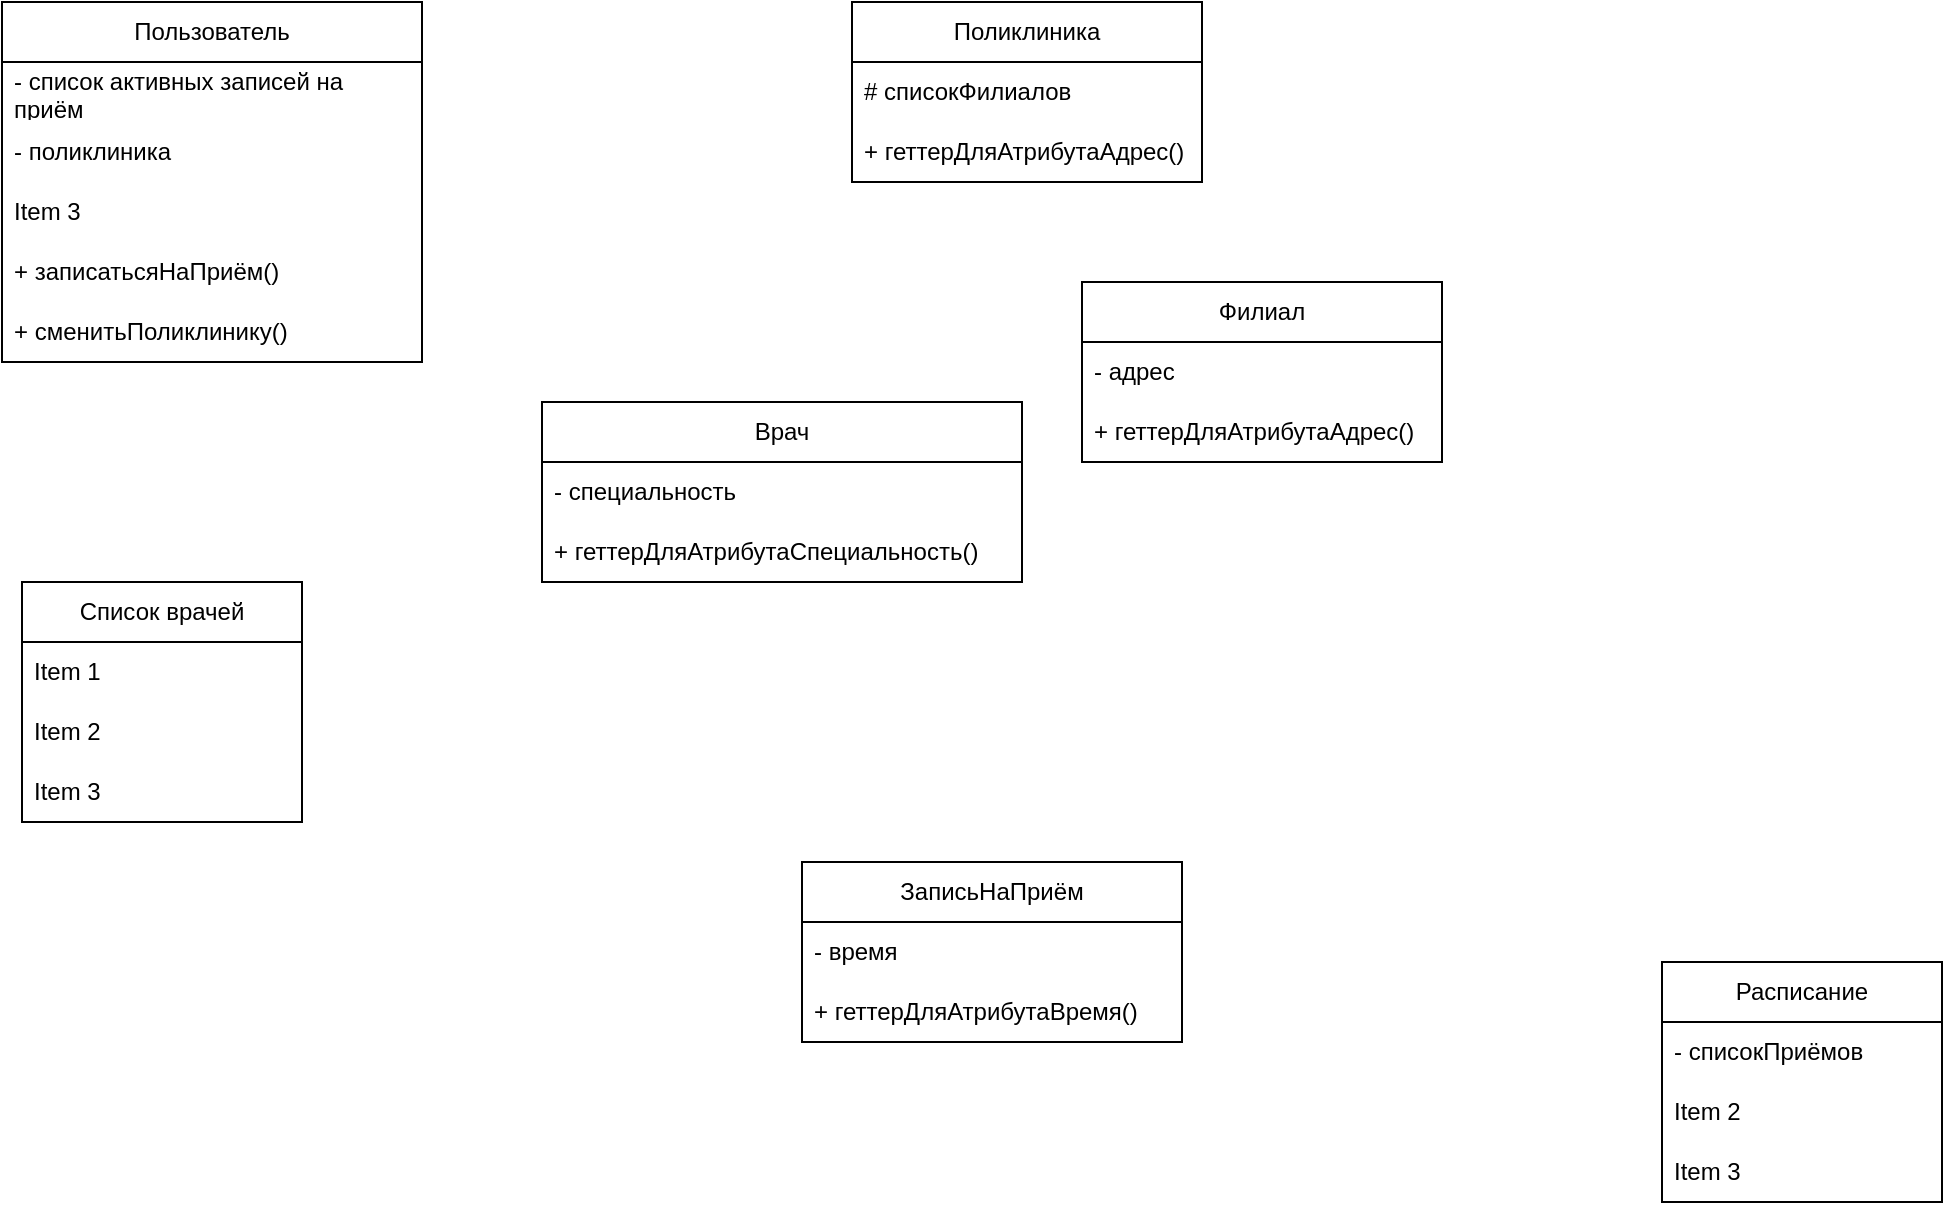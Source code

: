 <mxfile version="26.1.1">
  <diagram name="Страница — 1" id="pMFf98c1z_oLqp8s7Col">
    <mxGraphModel dx="1506" dy="995" grid="1" gridSize="10" guides="1" tooltips="1" connect="1" arrows="1" fold="1" page="1" pageScale="1" pageWidth="1100" pageHeight="850" math="0" shadow="0">
      <root>
        <mxCell id="0" />
        <mxCell id="1" parent="0" />
        <mxCell id="Q0czgJnbwS5Su2IYvqxh-1" value="Врач" style="swimlane;fontStyle=0;childLayout=stackLayout;horizontal=1;startSize=30;horizontalStack=0;resizeParent=1;resizeParentMax=0;resizeLast=0;collapsible=1;marginBottom=0;whiteSpace=wrap;html=1;" vertex="1" parent="1">
          <mxGeometry x="380" y="220" width="240" height="90" as="geometry" />
        </mxCell>
        <mxCell id="Q0czgJnbwS5Su2IYvqxh-2" value="- специальность" style="text;strokeColor=none;fillColor=none;align=left;verticalAlign=middle;spacingLeft=4;spacingRight=4;overflow=hidden;points=[[0,0.5],[1,0.5]];portConstraint=eastwest;rotatable=0;whiteSpace=wrap;html=1;" vertex="1" parent="Q0czgJnbwS5Su2IYvqxh-1">
          <mxGeometry y="30" width="240" height="30" as="geometry" />
        </mxCell>
        <mxCell id="Q0czgJnbwS5Su2IYvqxh-23" value="+ геттерДляАтрибутаСпециальность()" style="text;strokeColor=none;fillColor=none;align=left;verticalAlign=middle;spacingLeft=4;spacingRight=4;overflow=hidden;points=[[0,0.5],[1,0.5]];portConstraint=eastwest;rotatable=0;whiteSpace=wrap;html=1;" vertex="1" parent="Q0czgJnbwS5Su2IYvqxh-1">
          <mxGeometry y="60" width="240" height="30" as="geometry" />
        </mxCell>
        <mxCell id="Q0czgJnbwS5Su2IYvqxh-6" value="Расписание" style="swimlane;fontStyle=0;childLayout=stackLayout;horizontal=1;startSize=30;horizontalStack=0;resizeParent=1;resizeParentMax=0;resizeLast=0;collapsible=1;marginBottom=0;whiteSpace=wrap;html=1;" vertex="1" parent="1">
          <mxGeometry x="940" y="500" width="140" height="120" as="geometry" />
        </mxCell>
        <mxCell id="Q0czgJnbwS5Su2IYvqxh-7" value="- списокПриёмов" style="text;strokeColor=none;fillColor=none;align=left;verticalAlign=middle;spacingLeft=4;spacingRight=4;overflow=hidden;points=[[0,0.5],[1,0.5]];portConstraint=eastwest;rotatable=0;whiteSpace=wrap;html=1;" vertex="1" parent="Q0czgJnbwS5Su2IYvqxh-6">
          <mxGeometry y="30" width="140" height="30" as="geometry" />
        </mxCell>
        <mxCell id="Q0czgJnbwS5Su2IYvqxh-8" value="Item 2" style="text;strokeColor=none;fillColor=none;align=left;verticalAlign=middle;spacingLeft=4;spacingRight=4;overflow=hidden;points=[[0,0.5],[1,0.5]];portConstraint=eastwest;rotatable=0;whiteSpace=wrap;html=1;" vertex="1" parent="Q0czgJnbwS5Su2IYvqxh-6">
          <mxGeometry y="60" width="140" height="30" as="geometry" />
        </mxCell>
        <mxCell id="Q0czgJnbwS5Su2IYvqxh-9" value="Item 3" style="text;strokeColor=none;fillColor=none;align=left;verticalAlign=middle;spacingLeft=4;spacingRight=4;overflow=hidden;points=[[0,0.5],[1,0.5]];portConstraint=eastwest;rotatable=0;whiteSpace=wrap;html=1;" vertex="1" parent="Q0czgJnbwS5Su2IYvqxh-6">
          <mxGeometry y="90" width="140" height="30" as="geometry" />
        </mxCell>
        <mxCell id="Q0czgJnbwS5Su2IYvqxh-10" value="Пользователь" style="swimlane;fontStyle=0;childLayout=stackLayout;horizontal=1;startSize=30;horizontalStack=0;resizeParent=1;resizeParentMax=0;resizeLast=0;collapsible=1;marginBottom=0;whiteSpace=wrap;html=1;" vertex="1" parent="1">
          <mxGeometry x="110" y="20" width="210" height="180" as="geometry" />
        </mxCell>
        <mxCell id="Q0czgJnbwS5Su2IYvqxh-11" value="- список активных записей на приём" style="text;strokeColor=none;fillColor=none;align=left;verticalAlign=middle;spacingLeft=4;spacingRight=4;overflow=hidden;points=[[0,0.5],[1,0.5]];portConstraint=eastwest;rotatable=0;whiteSpace=wrap;html=1;" vertex="1" parent="Q0czgJnbwS5Su2IYvqxh-10">
          <mxGeometry y="30" width="210" height="30" as="geometry" />
        </mxCell>
        <mxCell id="Q0czgJnbwS5Su2IYvqxh-13" value="- поликлиника" style="text;strokeColor=none;fillColor=none;align=left;verticalAlign=middle;spacingLeft=4;spacingRight=4;overflow=hidden;points=[[0,0.5],[1,0.5]];portConstraint=eastwest;rotatable=0;whiteSpace=wrap;html=1;" vertex="1" parent="Q0czgJnbwS5Su2IYvqxh-10">
          <mxGeometry y="60" width="210" height="30" as="geometry" />
        </mxCell>
        <mxCell id="Q0czgJnbwS5Su2IYvqxh-22" value="Item 3" style="text;strokeColor=none;fillColor=none;align=left;verticalAlign=middle;spacingLeft=4;spacingRight=4;overflow=hidden;points=[[0,0.5],[1,0.5]];portConstraint=eastwest;rotatable=0;whiteSpace=wrap;html=1;" vertex="1" parent="Q0czgJnbwS5Su2IYvqxh-10">
          <mxGeometry y="90" width="210" height="30" as="geometry" />
        </mxCell>
        <mxCell id="Q0czgJnbwS5Su2IYvqxh-12" value="+ записатьсяНаПриём()" style="text;strokeColor=none;fillColor=none;align=left;verticalAlign=middle;spacingLeft=4;spacingRight=4;overflow=hidden;points=[[0,0.5],[1,0.5]];portConstraint=eastwest;rotatable=0;whiteSpace=wrap;html=1;" vertex="1" parent="Q0czgJnbwS5Su2IYvqxh-10">
          <mxGeometry y="120" width="210" height="30" as="geometry" />
        </mxCell>
        <mxCell id="Q0czgJnbwS5Su2IYvqxh-32" value="+ сменитьПоликлинику()" style="text;strokeColor=none;fillColor=none;align=left;verticalAlign=middle;spacingLeft=4;spacingRight=4;overflow=hidden;points=[[0,0.5],[1,0.5]];portConstraint=eastwest;rotatable=0;whiteSpace=wrap;html=1;" vertex="1" parent="Q0czgJnbwS5Su2IYvqxh-10">
          <mxGeometry y="150" width="210" height="30" as="geometry" />
        </mxCell>
        <mxCell id="Q0czgJnbwS5Su2IYvqxh-14" value="Список врачей" style="swimlane;fontStyle=0;childLayout=stackLayout;horizontal=1;startSize=30;horizontalStack=0;resizeParent=1;resizeParentMax=0;resizeLast=0;collapsible=1;marginBottom=0;whiteSpace=wrap;html=1;" vertex="1" parent="1">
          <mxGeometry x="120" y="310" width="140" height="120" as="geometry" />
        </mxCell>
        <mxCell id="Q0czgJnbwS5Su2IYvqxh-15" value="Item 1" style="text;strokeColor=none;fillColor=none;align=left;verticalAlign=middle;spacingLeft=4;spacingRight=4;overflow=hidden;points=[[0,0.5],[1,0.5]];portConstraint=eastwest;rotatable=0;whiteSpace=wrap;html=1;" vertex="1" parent="Q0czgJnbwS5Su2IYvqxh-14">
          <mxGeometry y="30" width="140" height="30" as="geometry" />
        </mxCell>
        <mxCell id="Q0czgJnbwS5Su2IYvqxh-16" value="Item 2" style="text;strokeColor=none;fillColor=none;align=left;verticalAlign=middle;spacingLeft=4;spacingRight=4;overflow=hidden;points=[[0,0.5],[1,0.5]];portConstraint=eastwest;rotatable=0;whiteSpace=wrap;html=1;" vertex="1" parent="Q0czgJnbwS5Su2IYvqxh-14">
          <mxGeometry y="60" width="140" height="30" as="geometry" />
        </mxCell>
        <mxCell id="Q0czgJnbwS5Su2IYvqxh-17" value="Item 3" style="text;strokeColor=none;fillColor=none;align=left;verticalAlign=middle;spacingLeft=4;spacingRight=4;overflow=hidden;points=[[0,0.5],[1,0.5]];portConstraint=eastwest;rotatable=0;whiteSpace=wrap;html=1;" vertex="1" parent="Q0czgJnbwS5Su2IYvqxh-14">
          <mxGeometry y="90" width="140" height="30" as="geometry" />
        </mxCell>
        <mxCell id="Q0czgJnbwS5Su2IYvqxh-18" value="ЗаписьНаПриём" style="swimlane;fontStyle=0;childLayout=stackLayout;horizontal=1;startSize=30;horizontalStack=0;resizeParent=1;resizeParentMax=0;resizeLast=0;collapsible=1;marginBottom=0;whiteSpace=wrap;html=1;" vertex="1" parent="1">
          <mxGeometry x="510" y="450" width="190" height="90" as="geometry" />
        </mxCell>
        <mxCell id="Q0czgJnbwS5Su2IYvqxh-19" value="- время" style="text;strokeColor=none;fillColor=none;align=left;verticalAlign=middle;spacingLeft=4;spacingRight=4;overflow=hidden;points=[[0,0.5],[1,0.5]];portConstraint=eastwest;rotatable=0;whiteSpace=wrap;html=1;" vertex="1" parent="Q0czgJnbwS5Su2IYvqxh-18">
          <mxGeometry y="30" width="190" height="30" as="geometry" />
        </mxCell>
        <mxCell id="Q0czgJnbwS5Su2IYvqxh-20" value="+ геттерДляАтрибутаВремя()" style="text;strokeColor=none;fillColor=none;align=left;verticalAlign=middle;spacingLeft=4;spacingRight=4;overflow=hidden;points=[[0,0.5],[1,0.5]];portConstraint=eastwest;rotatable=0;whiteSpace=wrap;html=1;" vertex="1" parent="Q0czgJnbwS5Su2IYvqxh-18">
          <mxGeometry y="60" width="190" height="30" as="geometry" />
        </mxCell>
        <mxCell id="Q0czgJnbwS5Su2IYvqxh-24" value="Поликлиника" style="swimlane;fontStyle=0;childLayout=stackLayout;horizontal=1;startSize=30;horizontalStack=0;resizeParent=1;resizeParentMax=0;resizeLast=0;collapsible=1;marginBottom=0;whiteSpace=wrap;html=1;" vertex="1" parent="1">
          <mxGeometry x="535" y="20" width="175" height="90" as="geometry" />
        </mxCell>
        <mxCell id="Q0czgJnbwS5Su2IYvqxh-25" value="# списокФилиалов" style="text;strokeColor=none;fillColor=none;align=left;verticalAlign=middle;spacingLeft=4;spacingRight=4;overflow=hidden;points=[[0,0.5],[1,0.5]];portConstraint=eastwest;rotatable=0;whiteSpace=wrap;html=1;" vertex="1" parent="Q0czgJnbwS5Su2IYvqxh-24">
          <mxGeometry y="30" width="175" height="30" as="geometry" />
        </mxCell>
        <mxCell id="Q0czgJnbwS5Su2IYvqxh-26" value="+ геттерДляАтрибутаАдрес()" style="text;strokeColor=none;fillColor=none;align=left;verticalAlign=middle;spacingLeft=4;spacingRight=4;overflow=hidden;points=[[0,0.5],[1,0.5]];portConstraint=eastwest;rotatable=0;whiteSpace=wrap;html=1;" vertex="1" parent="Q0czgJnbwS5Su2IYvqxh-24">
          <mxGeometry y="60" width="175" height="30" as="geometry" />
        </mxCell>
        <mxCell id="Q0czgJnbwS5Su2IYvqxh-28" value="Филиал" style="swimlane;fontStyle=0;childLayout=stackLayout;horizontal=1;startSize=30;horizontalStack=0;resizeParent=1;resizeParentMax=0;resizeLast=0;collapsible=1;marginBottom=0;whiteSpace=wrap;html=1;" vertex="1" parent="1">
          <mxGeometry x="650" y="160" width="180" height="90" as="geometry">
            <mxRectangle x="650" y="160" width="80" height="30" as="alternateBounds" />
          </mxGeometry>
        </mxCell>
        <mxCell id="Q0czgJnbwS5Su2IYvqxh-29" value="- адрес" style="text;strokeColor=none;fillColor=none;align=left;verticalAlign=middle;spacingLeft=4;spacingRight=4;overflow=hidden;points=[[0,0.5],[1,0.5]];portConstraint=eastwest;rotatable=0;whiteSpace=wrap;html=1;" vertex="1" parent="Q0czgJnbwS5Su2IYvqxh-28">
          <mxGeometry y="30" width="180" height="30" as="geometry" />
        </mxCell>
        <mxCell id="Q0czgJnbwS5Su2IYvqxh-30" value="+ геттерДляАтрибутаАдрес()" style="text;strokeColor=none;fillColor=none;align=left;verticalAlign=middle;spacingLeft=4;spacingRight=4;overflow=hidden;points=[[0,0.5],[1,0.5]];portConstraint=eastwest;rotatable=0;whiteSpace=wrap;html=1;" vertex="1" parent="Q0czgJnbwS5Su2IYvqxh-28">
          <mxGeometry y="60" width="180" height="30" as="geometry" />
        </mxCell>
      </root>
    </mxGraphModel>
  </diagram>
</mxfile>
